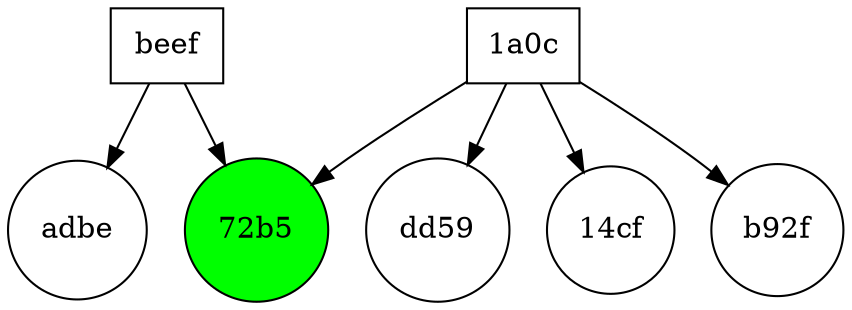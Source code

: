 digraph visitor {
	graph [rank=min]
	node [shape=rectangle]
	"00000000deadbeef" [label=beef fillcolor=white shape=rectangle style=filled]
	"00000000deadbeef" -> "aaaaaaaaaaaa-00000000df1ad06a86c40000000feadbe"
	"00000000deadbeef" -> "100806162735-00000000115598650cb8b514246272b5"
	"4108dc09bfe11a0c" [label="1a0c" fillcolor=white shape=rectangle style=filled]
	"4108dc09bfe11a0c" -> "100405170355-00000000ee4bfd24d2ff703b9147dd59"
	"4108dc09bfe11a0c" -> "101122221951-00000000a695c340822e61891c8f14cf"
	"4108dc09bfe11a0c" -> "100806172045-0000000081705fbea3553bd0d745b92f"
	"4108dc09bfe11a0c" -> "100806162735-00000000115598650cb8b514246272b5"
	subgraph document {
		graph [rank=max]
		node [shape=circle]
		"100405170355-00000000ee4bfd24d2ff703b9147dd59" [label=dd59 fillcolor=white shape=circle]
		"100806162735-00000000115598650cb8b514246272b5" [label="72b5" fillcolor=green shape=circle style=filled]
		"100806162735-00000000115598650cb8b514246272b5" [label="72b5" fillcolor=green shape=circle style=filled]
		"100806172045-0000000081705fbea3553bd0d745b92f" [label=b92f fillcolor=white shape=circle]
		"101122221951-00000000a695c340822e61891c8f14cf" [label="14cf" fillcolor=white shape=circle]
		"aaaaaaaaaaaa-00000000df1ad06a86c40000000feadbe" [label=adbe fillcolor=white shape=circle]
	}
}
